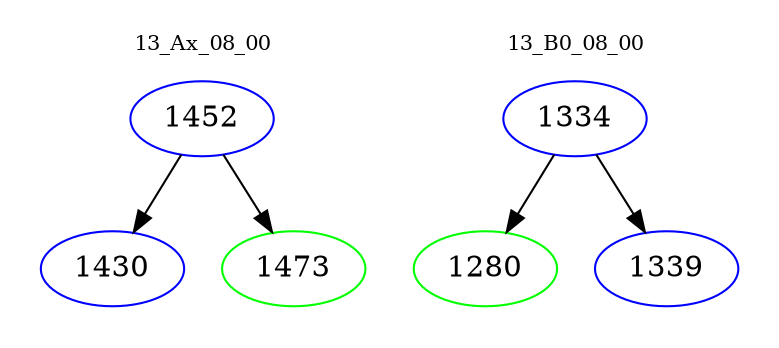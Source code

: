 digraph{
subgraph cluster_0 {
color = white
label = "13_Ax_08_00";
fontsize=10;
T0_1452 [label="1452", color="blue"]
T0_1452 -> T0_1430 [color="black"]
T0_1430 [label="1430", color="blue"]
T0_1452 -> T0_1473 [color="black"]
T0_1473 [label="1473", color="green"]
}
subgraph cluster_1 {
color = white
label = "13_B0_08_00";
fontsize=10;
T1_1334 [label="1334", color="blue"]
T1_1334 -> T1_1280 [color="black"]
T1_1280 [label="1280", color="green"]
T1_1334 -> T1_1339 [color="black"]
T1_1339 [label="1339", color="blue"]
}
}
